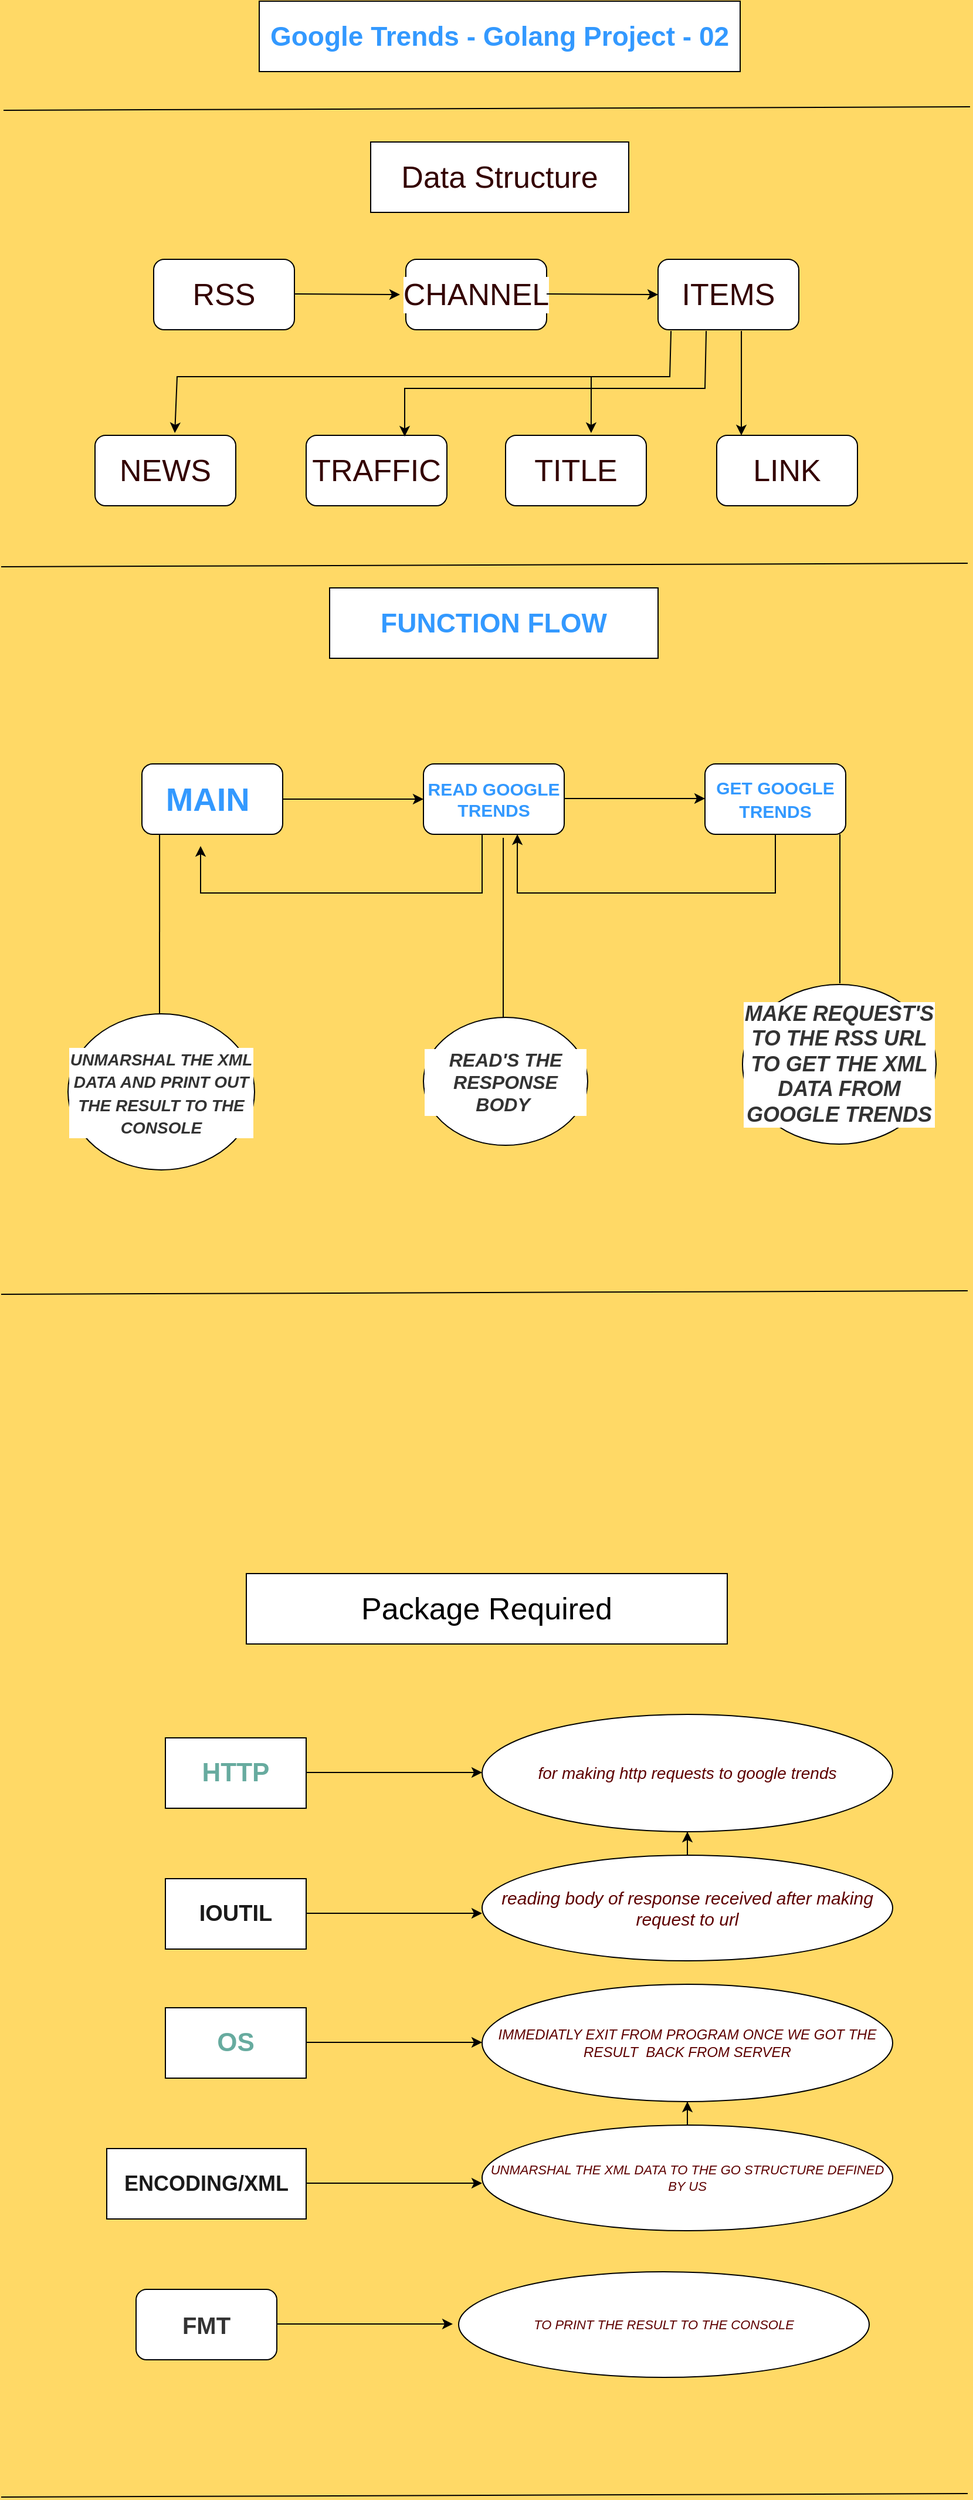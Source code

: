 <mxfile version="20.6.0" type="github">
  <diagram id="YwhH5cgJMBS1x_2eKkD-" name="Page-1">
    <mxGraphModel dx="1354" dy="800" grid="0" gridSize="10" guides="1" tooltips="1" connect="1" arrows="1" fold="1" page="1" pageScale="1" pageWidth="827" pageHeight="1169" background="#FFD966" math="0" shadow="0">
      <root>
        <mxCell id="0" />
        <mxCell id="1" parent="0" />
        <mxCell id="EKfiG-LgsrPjrZU02CHV-1" value="&lt;font style=&quot;font-size: 26px;&quot;&gt;Package Required&lt;/font&gt;" style="rounded=0;whiteSpace=wrap;html=1;labelBackgroundColor=none;" vertex="1" parent="1">
          <mxGeometry x="209" y="1410" width="410" height="60" as="geometry" />
        </mxCell>
        <mxCell id="EKfiG-LgsrPjrZU02CHV-2" value="&lt;b&gt;&lt;font style=&quot;font-size: 23px;&quot;&gt;Google Trends - Golang Project - 02&lt;/font&gt;&lt;/b&gt;" style="rounded=0;whiteSpace=wrap;html=1;fontColor=#3399FF;" vertex="1" parent="1">
          <mxGeometry x="220" y="70" width="410" height="60" as="geometry" />
        </mxCell>
        <mxCell id="EKfiG-LgsrPjrZU02CHV-3" value="&lt;font size=&quot;1&quot; color=&quot;#67ab9f&quot; style=&quot;&quot;&gt;&lt;b style=&quot;font-size: 22px;&quot;&gt;HTTP&lt;/b&gt;&lt;/font&gt;" style="rounded=0;whiteSpace=wrap;html=1;fontSize=11;fontColor=#33FFFF;" vertex="1" parent="1">
          <mxGeometry x="140" y="1550" width="120" height="60" as="geometry" />
        </mxCell>
        <mxCell id="EKfiG-LgsrPjrZU02CHV-4" value="&lt;b&gt;&lt;font style=&quot;font-size: 19px;&quot;&gt;IOUTIL&lt;/font&gt;&lt;/b&gt;" style="rounded=0;whiteSpace=wrap;html=1;fontSize=11;fontColor=#1A1A1A;" vertex="1" parent="1">
          <mxGeometry x="140" y="1670" width="120" height="60" as="geometry" />
        </mxCell>
        <mxCell id="EKfiG-LgsrPjrZU02CHV-5" value="" style="endArrow=classic;html=1;rounded=0;fontSize=11;fontColor=#67AB9F;" edge="1" parent="1">
          <mxGeometry width="50" height="50" relative="1" as="geometry">
            <mxPoint x="260" y="1699.5" as="sourcePoint" />
            <mxPoint x="410" y="1699.5" as="targetPoint" />
          </mxGeometry>
        </mxCell>
        <mxCell id="EKfiG-LgsrPjrZU02CHV-6" value="" style="endArrow=classic;html=1;rounded=0;fontSize=11;fontColor=#67AB9F;" edge="1" parent="1">
          <mxGeometry width="50" height="50" relative="1" as="geometry">
            <mxPoint x="260" y="1579.5" as="sourcePoint" />
            <mxPoint x="410" y="1579.5" as="targetPoint" />
          </mxGeometry>
        </mxCell>
        <mxCell id="EKfiG-LgsrPjrZU02CHV-7" value="&lt;font size=&quot;1&quot; style=&quot;&quot;&gt;&lt;i style=&quot;font-size: 14px;&quot;&gt;for making http requests to google trends&lt;/i&gt;&lt;/font&gt;" style="ellipse;whiteSpace=wrap;html=1;fontSize=11;fontColor=#5E0000;" vertex="1" parent="1">
          <mxGeometry x="410" y="1530" width="350" height="100" as="geometry" />
        </mxCell>
        <mxCell id="EKfiG-LgsrPjrZU02CHV-9" value="" style="edgeStyle=orthogonalEdgeStyle;rounded=0;orthogonalLoop=1;jettySize=auto;html=1;fontSize=11;fontColor=#67AB9F;" edge="1" parent="1" source="EKfiG-LgsrPjrZU02CHV-8" target="EKfiG-LgsrPjrZU02CHV-7">
          <mxGeometry relative="1" as="geometry" />
        </mxCell>
        <mxCell id="EKfiG-LgsrPjrZU02CHV-8" value="&lt;font size=&quot;1&quot; color=&quot;#5e0000&quot; style=&quot;font-weight: normal;&quot;&gt;&lt;i style=&quot;font-size: 15px;&quot;&gt;reading body of response received after making request to url&lt;/i&gt;&lt;/font&gt;" style="ellipse;whiteSpace=wrap;html=1;fontSize=11;fontColor=#67AB9F;fontStyle=1" vertex="1" parent="1">
          <mxGeometry x="410" y="1650" width="350" height="90" as="geometry" />
        </mxCell>
        <mxCell id="EKfiG-LgsrPjrZU02CHV-10" value="Data Structure" style="rounded=0;whiteSpace=wrap;html=1;labelBackgroundColor=#FFFFFF;fontSize=26;fontColor=#330000;" vertex="1" parent="1">
          <mxGeometry x="315" y="190" width="220" height="60" as="geometry" />
        </mxCell>
        <mxCell id="EKfiG-LgsrPjrZU02CHV-11" value="RSS" style="rounded=1;whiteSpace=wrap;html=1;labelBackgroundColor=#FFFFFF;fontSize=26;fontColor=#330000;" vertex="1" parent="1">
          <mxGeometry x="130" y="290" width="120" height="60" as="geometry" />
        </mxCell>
        <mxCell id="EKfiG-LgsrPjrZU02CHV-12" value="ITEMS" style="rounded=1;whiteSpace=wrap;html=1;labelBackgroundColor=#FFFFFF;fontSize=26;fontColor=#330000;" vertex="1" parent="1">
          <mxGeometry x="560" y="290" width="120" height="60" as="geometry" />
        </mxCell>
        <mxCell id="EKfiG-LgsrPjrZU02CHV-13" value="LINK" style="rounded=1;whiteSpace=wrap;html=1;labelBackgroundColor=#FFFFFF;fontSize=26;fontColor=#330000;" vertex="1" parent="1">
          <mxGeometry x="610" y="440" width="120" height="60" as="geometry" />
        </mxCell>
        <mxCell id="EKfiG-LgsrPjrZU02CHV-14" value="TITLE" style="rounded=1;whiteSpace=wrap;html=1;labelBackgroundColor=#FFFFFF;fontSize=26;fontColor=#330000;" vertex="1" parent="1">
          <mxGeometry x="430" y="440" width="120" height="60" as="geometry" />
        </mxCell>
        <mxCell id="EKfiG-LgsrPjrZU02CHV-15" value="TRAFFIC" style="rounded=1;whiteSpace=wrap;html=1;labelBackgroundColor=#FFFFFF;fontSize=26;fontColor=#330000;" vertex="1" parent="1">
          <mxGeometry x="260" y="440" width="120" height="60" as="geometry" />
        </mxCell>
        <mxCell id="EKfiG-LgsrPjrZU02CHV-16" value="NEWS" style="rounded=1;whiteSpace=wrap;html=1;labelBackgroundColor=#FFFFFF;fontSize=26;fontColor=#330000;" vertex="1" parent="1">
          <mxGeometry x="80" y="440" width="120" height="60" as="geometry" />
        </mxCell>
        <mxCell id="EKfiG-LgsrPjrZU02CHV-17" value="CHANNEL" style="rounded=1;whiteSpace=wrap;html=1;labelBackgroundColor=#FFFFFF;fontSize=26;fontColor=#330000;" vertex="1" parent="1">
          <mxGeometry x="345" y="290" width="120" height="60" as="geometry" />
        </mxCell>
        <mxCell id="EKfiG-LgsrPjrZU02CHV-18" value="" style="endArrow=classic;html=1;rounded=0;fontSize=26;fontColor=#0000CC;" edge="1" parent="1">
          <mxGeometry width="50" height="50" relative="1" as="geometry">
            <mxPoint x="250" y="319.5" as="sourcePoint" />
            <mxPoint x="340" y="320" as="targetPoint" />
          </mxGeometry>
        </mxCell>
        <mxCell id="EKfiG-LgsrPjrZU02CHV-19" value="" style="endArrow=classic;html=1;rounded=0;fontSize=26;fontColor=#0000CC;entryX=0;entryY=0.5;entryDx=0;entryDy=0;" edge="1" parent="1" target="EKfiG-LgsrPjrZU02CHV-12">
          <mxGeometry width="50" height="50" relative="1" as="geometry">
            <mxPoint x="465" y="319.5" as="sourcePoint" />
            <mxPoint x="535" y="319.5" as="targetPoint" />
          </mxGeometry>
        </mxCell>
        <mxCell id="EKfiG-LgsrPjrZU02CHV-20" value="" style="endArrow=classic;html=1;rounded=0;fontSize=26;fontColor=#0000CC;exitX=0.092;exitY=1.017;exitDx=0;exitDy=0;entryX=0.608;entryY=-0.033;entryDx=0;entryDy=0;entryPerimeter=0;exitPerimeter=0;" edge="1" parent="1" source="EKfiG-LgsrPjrZU02CHV-12" target="EKfiG-LgsrPjrZU02CHV-14">
          <mxGeometry width="50" height="50" relative="1" as="geometry">
            <mxPoint x="540" y="560" as="sourcePoint" />
            <mxPoint x="540" y="620" as="targetPoint" />
            <Array as="points">
              <mxPoint x="570" y="390" />
              <mxPoint x="503" y="390" />
            </Array>
          </mxGeometry>
        </mxCell>
        <mxCell id="EKfiG-LgsrPjrZU02CHV-21" value="" style="endArrow=classic;html=1;rounded=0;fontSize=26;fontColor=#0000CC;entryX=0.567;entryY=-0.033;entryDx=0;entryDy=0;entryPerimeter=0;" edge="1" parent="1" target="EKfiG-LgsrPjrZU02CHV-16">
          <mxGeometry width="50" height="50" relative="1" as="geometry">
            <mxPoint x="570" y="390" as="sourcePoint" />
            <mxPoint x="450" y="390" as="targetPoint" />
            <Array as="points">
              <mxPoint x="150" y="390" />
            </Array>
          </mxGeometry>
        </mxCell>
        <mxCell id="EKfiG-LgsrPjrZU02CHV-22" value="" style="endArrow=classic;html=1;rounded=0;fontSize=26;fontColor=#0000CC;exitX=0.592;exitY=1.017;exitDx=0;exitDy=0;exitPerimeter=0;entryX=0.175;entryY=0;entryDx=0;entryDy=0;entryPerimeter=0;" edge="1" parent="1" source="EKfiG-LgsrPjrZU02CHV-12" target="EKfiG-LgsrPjrZU02CHV-13">
          <mxGeometry width="50" height="50" relative="1" as="geometry">
            <mxPoint x="560" y="610" as="sourcePoint" />
            <mxPoint x="630" y="610" as="targetPoint" />
          </mxGeometry>
        </mxCell>
        <mxCell id="EKfiG-LgsrPjrZU02CHV-23" value="" style="endArrow=classic;html=1;rounded=0;fontSize=26;fontColor=#0000CC;exitX=0.342;exitY=1.017;exitDx=0;exitDy=0;entryX=0.7;entryY=0.017;entryDx=0;entryDy=0;entryPerimeter=0;exitPerimeter=0;" edge="1" parent="1" source="EKfiG-LgsrPjrZU02CHV-12" target="EKfiG-LgsrPjrZU02CHV-15">
          <mxGeometry width="50" height="50" relative="1" as="geometry">
            <mxPoint x="570" y="620" as="sourcePoint" />
            <mxPoint x="640" y="620" as="targetPoint" />
            <Array as="points">
              <mxPoint x="600" y="400" />
              <mxPoint x="344" y="400" />
            </Array>
          </mxGeometry>
        </mxCell>
        <mxCell id="EKfiG-LgsrPjrZU02CHV-24" value="Untitled Layer" parent="0" />
        <mxCell id="HXWDwWqzL5TyvqcDQ12r-1" value="&lt;font size=&quot;1&quot; color=&quot;#67ab9f&quot; style=&quot;&quot;&gt;&lt;b style=&quot;font-size: 22px;&quot;&gt;OS&lt;/b&gt;&lt;/font&gt;" style="rounded=0;whiteSpace=wrap;html=1;fontSize=11;fontColor=#33FFFF;" vertex="1" parent="EKfiG-LgsrPjrZU02CHV-24">
          <mxGeometry x="140" y="1780" width="120" height="60" as="geometry" />
        </mxCell>
        <mxCell id="HXWDwWqzL5TyvqcDQ12r-2" value="&lt;b&gt;&lt;font style=&quot;font-size: 18px;&quot;&gt;ENCODING/XML&lt;/font&gt;&lt;/b&gt;" style="rounded=0;whiteSpace=wrap;html=1;fontSize=11;fontColor=#1A1A1A;" vertex="1" parent="EKfiG-LgsrPjrZU02CHV-24">
          <mxGeometry x="90" y="1900" width="170" height="60" as="geometry" />
        </mxCell>
        <mxCell id="HXWDwWqzL5TyvqcDQ12r-3" value="" style="endArrow=classic;html=1;rounded=0;fontSize=11;fontColor=#67AB9F;" edge="1" parent="EKfiG-LgsrPjrZU02CHV-24">
          <mxGeometry width="50" height="50" relative="1" as="geometry">
            <mxPoint x="260" y="1929.5" as="sourcePoint" />
            <mxPoint x="410" y="1929.5" as="targetPoint" />
          </mxGeometry>
        </mxCell>
        <mxCell id="HXWDwWqzL5TyvqcDQ12r-4" value="" style="endArrow=classic;html=1;rounded=0;fontSize=11;fontColor=#67AB9F;" edge="1" parent="EKfiG-LgsrPjrZU02CHV-24">
          <mxGeometry width="50" height="50" relative="1" as="geometry">
            <mxPoint x="260" y="1809.5" as="sourcePoint" />
            <mxPoint x="410" y="1809.5" as="targetPoint" />
          </mxGeometry>
        </mxCell>
        <mxCell id="HXWDwWqzL5TyvqcDQ12r-5" value="&lt;font size=&quot;1&quot; style=&quot;&quot;&gt;&lt;i style=&quot;font-size: 12px;&quot;&gt;IMMEDIATLY EXIT FROM PROGRAM ONCE WE GOT THE RESULT&amp;nbsp; BACK FROM SERVER&lt;/i&gt;&lt;/font&gt;" style="ellipse;whiteSpace=wrap;html=1;fontSize=11;fontColor=#5E0000;" vertex="1" parent="EKfiG-LgsrPjrZU02CHV-24">
          <mxGeometry x="410" y="1760" width="350" height="100" as="geometry" />
        </mxCell>
        <mxCell id="HXWDwWqzL5TyvqcDQ12r-6" value="" style="edgeStyle=orthogonalEdgeStyle;rounded=0;orthogonalLoop=1;jettySize=auto;html=1;fontSize=11;fontColor=#67AB9F;" edge="1" parent="EKfiG-LgsrPjrZU02CHV-24" source="HXWDwWqzL5TyvqcDQ12r-7" target="HXWDwWqzL5TyvqcDQ12r-5">
          <mxGeometry relative="1" as="geometry" />
        </mxCell>
        <mxCell id="HXWDwWqzL5TyvqcDQ12r-7" value="&lt;font color=&quot;#5e0000&quot; style=&quot;font-size: 11px; font-weight: normal;&quot;&gt;&lt;i&gt;UNMARSHAL THE XML DATA TO THE GO STRUCTURE DEFINED BY US&lt;/i&gt;&lt;/font&gt;" style="ellipse;whiteSpace=wrap;html=1;fontSize=11;fontColor=#67AB9F;fontStyle=1" vertex="1" parent="EKfiG-LgsrPjrZU02CHV-24">
          <mxGeometry x="410" y="1880" width="350" height="90" as="geometry" />
        </mxCell>
        <mxCell id="Lil8tGPGMu3iYbcTh81K-1" value="&lt;b&gt;&lt;font style=&quot;font-size: 20px;&quot;&gt;FMT&lt;/font&gt;&lt;/b&gt;" style="rounded=1;whiteSpace=wrap;html=1;labelBackgroundColor=#FFFFFF;fontSize=14;fontColor=#333333;" vertex="1" parent="EKfiG-LgsrPjrZU02CHV-24">
          <mxGeometry x="115" y="2020" width="120" height="60" as="geometry" />
        </mxCell>
        <mxCell id="Lil8tGPGMu3iYbcTh81K-2" value="" style="endArrow=classic;html=1;rounded=0;fontSize=11;fontColor=#67AB9F;" edge="1" parent="EKfiG-LgsrPjrZU02CHV-24">
          <mxGeometry width="50" height="50" relative="1" as="geometry">
            <mxPoint x="235" y="2049.5" as="sourcePoint" />
            <mxPoint x="385" y="2049.5" as="targetPoint" />
          </mxGeometry>
        </mxCell>
        <mxCell id="Lil8tGPGMu3iYbcTh81K-3" value="&lt;font color=&quot;#5e0000&quot; style=&quot;font-size: 11px; font-weight: normal;&quot;&gt;&lt;i&gt;TO PRINT THE RESULT TO THE CONSOLE&lt;/i&gt;&lt;/font&gt;" style="ellipse;whiteSpace=wrap;html=1;fontSize=11;fontColor=#67AB9F;fontStyle=1" vertex="1" parent="EKfiG-LgsrPjrZU02CHV-24">
          <mxGeometry x="390" y="2005" width="350" height="90" as="geometry" />
        </mxCell>
        <mxCell id="BrQ8cfIPOH276mBc66rg-1" value="&lt;b&gt;&lt;font style=&quot;font-size: 23px;&quot;&gt;FUNCTION FLOW&lt;/font&gt;&lt;/b&gt;" style="rounded=0;whiteSpace=wrap;html=1;labelBackgroundColor=#FFFFFF;fontSize=16;fontColor=#3399FF;" vertex="1" parent="EKfiG-LgsrPjrZU02CHV-24">
          <mxGeometry x="280" y="570" width="280" height="60" as="geometry" />
        </mxCell>
        <mxCell id="BrQ8cfIPOH276mBc66rg-2" value="&lt;b style=&quot;font-size: 28px;&quot;&gt;MAIN&amp;nbsp;&lt;/b&gt;" style="rounded=1;whiteSpace=wrap;html=1;labelBackgroundColor=#FFFFFF;fontSize=28;fontColor=#3399FF;" vertex="1" parent="EKfiG-LgsrPjrZU02CHV-24">
          <mxGeometry x="120" y="720" width="120" height="60" as="geometry" />
        </mxCell>
        <mxCell id="BrQ8cfIPOH276mBc66rg-3" value="&lt;b&gt;&lt;font style=&quot;font-size: 15px;&quot;&gt;GET GOOGLE TRENDS&lt;/font&gt;&lt;/b&gt;" style="rounded=1;whiteSpace=wrap;html=1;labelBackgroundColor=#FFFFFF;fontSize=16;fontColor=#3399FF;" vertex="1" parent="EKfiG-LgsrPjrZU02CHV-24">
          <mxGeometry x="600" y="720" width="120" height="60" as="geometry" />
        </mxCell>
        <mxCell id="BrQ8cfIPOH276mBc66rg-4" value="&lt;b style=&quot;font-size: 15px;&quot;&gt;READ GOOGLE TRENDS&lt;/b&gt;" style="rounded=1;whiteSpace=wrap;html=1;labelBackgroundColor=#FFFFFF;fontSize=15;fontColor=#3399FF;" vertex="1" parent="EKfiG-LgsrPjrZU02CHV-24">
          <mxGeometry x="360" y="720" width="120" height="60" as="geometry" />
        </mxCell>
        <mxCell id="BrQ8cfIPOH276mBc66rg-5" value="" style="endArrow=classic;html=1;rounded=0;fontSize=16;fontColor=#3399FF;exitX=1;exitY=0.5;exitDx=0;exitDy=0;entryX=0;entryY=0.5;entryDx=0;entryDy=0;" edge="1" parent="EKfiG-LgsrPjrZU02CHV-24" source="BrQ8cfIPOH276mBc66rg-2" target="BrQ8cfIPOH276mBc66rg-4">
          <mxGeometry width="50" height="50" relative="1" as="geometry">
            <mxPoint x="410" y="810" as="sourcePoint" />
            <mxPoint x="460" y="760" as="targetPoint" />
          </mxGeometry>
        </mxCell>
        <mxCell id="BrQ8cfIPOH276mBc66rg-6" value="" style="endArrow=classic;html=1;rounded=0;fontSize=16;fontColor=#3399FF;exitX=1;exitY=0.5;exitDx=0;exitDy=0;entryX=0;entryY=0.5;entryDx=0;entryDy=0;" edge="1" parent="EKfiG-LgsrPjrZU02CHV-24">
          <mxGeometry width="50" height="50" relative="1" as="geometry">
            <mxPoint x="480" y="749.5" as="sourcePoint" />
            <mxPoint x="600" y="749.5" as="targetPoint" />
          </mxGeometry>
        </mxCell>
        <mxCell id="BrQ8cfIPOH276mBc66rg-7" value="" style="endArrow=classic;html=1;rounded=0;fontSize=16;fontColor=#3399FF;exitX=0.5;exitY=1;exitDx=0;exitDy=0;entryX=0.667;entryY=1;entryDx=0;entryDy=0;entryPerimeter=0;" edge="1" parent="EKfiG-LgsrPjrZU02CHV-24" source="BrQ8cfIPOH276mBc66rg-3" target="BrQ8cfIPOH276mBc66rg-4">
          <mxGeometry width="50" height="50" relative="1" as="geometry">
            <mxPoint x="540" y="850" as="sourcePoint" />
            <mxPoint x="420" y="800" as="targetPoint" />
            <Array as="points">
              <mxPoint x="660" y="830" />
              <mxPoint x="610" y="830" />
              <mxPoint x="570" y="830" />
              <mxPoint x="440" y="830" />
            </Array>
          </mxGeometry>
        </mxCell>
        <mxCell id="BrQ8cfIPOH276mBc66rg-8" value="" style="endArrow=classic;html=1;rounded=0;fontSize=16;fontColor=#3399FF;exitX=0.5;exitY=1;exitDx=0;exitDy=0;" edge="1" parent="EKfiG-LgsrPjrZU02CHV-24">
          <mxGeometry width="50" height="50" relative="1" as="geometry">
            <mxPoint x="410" y="780" as="sourcePoint" />
            <mxPoint x="170" y="790" as="targetPoint" />
            <Array as="points">
              <mxPoint x="410" y="830" />
              <mxPoint x="170" y="830" />
            </Array>
          </mxGeometry>
        </mxCell>
        <mxCell id="BrQ8cfIPOH276mBc66rg-12" value="&lt;i&gt;&lt;b&gt;&lt;font color=&quot;#333333&quot;&gt;READ&#39;S THE RESPONSE BODY&amp;nbsp;&lt;/font&gt;&lt;/b&gt;&lt;/i&gt;" style="ellipse;whiteSpace=wrap;html=1;labelBackgroundColor=#FFFFFF;fontSize=16;fontColor=#3399FF;" vertex="1" parent="EKfiG-LgsrPjrZU02CHV-24">
          <mxGeometry x="360" y="936" width="140" height="109" as="geometry" />
        </mxCell>
        <mxCell id="BrQ8cfIPOH276mBc66rg-13" value="&lt;font size=&quot;1&quot; color=&quot;#333333&quot;&gt;&lt;b&gt;&lt;i style=&quot;font-size: 14px;&quot;&gt;UNMARSHAL THE XML DATA AND PRINT OUT THE RESULT TO THE CONSOLE&lt;/i&gt;&lt;/b&gt;&lt;/font&gt;" style="ellipse;whiteSpace=wrap;html=1;labelBackgroundColor=#FFFFFF;fontSize=16;fontColor=#3399FF;" vertex="1" parent="EKfiG-LgsrPjrZU02CHV-24">
          <mxGeometry x="57" y="933" width="159" height="133" as="geometry" />
        </mxCell>
        <mxCell id="BrQ8cfIPOH276mBc66rg-14" value="&lt;b&gt;&lt;i&gt;&lt;font style=&quot;font-size: 18px;&quot;&gt;MAKE REQUEST&#39;S TO THE RSS URL TO GET THE XML DATA FROM GOOGLE TRENDS&lt;/font&gt;&lt;/i&gt;&lt;/b&gt;" style="ellipse;whiteSpace=wrap;html=1;labelBackgroundColor=#FFFFFF;fontSize=16;fontColor=#333333;" vertex="1" parent="EKfiG-LgsrPjrZU02CHV-24">
          <mxGeometry x="632" y="908" width="165" height="136" as="geometry" />
        </mxCell>
        <mxCell id="SrYrqxPuh2_9yum0sNCQ-2" value="" style="endArrow=none;html=1;rounded=0;fontSize=28;fontColor=#333333;entryX=0.567;entryY=1.05;entryDx=0;entryDy=0;entryPerimeter=0;" edge="1" parent="EKfiG-LgsrPjrZU02CHV-24" target="BrQ8cfIPOH276mBc66rg-4">
          <mxGeometry width="50" height="50" relative="1" as="geometry">
            <mxPoint x="428" y="936" as="sourcePoint" />
            <mxPoint x="531" y="945" as="targetPoint" />
          </mxGeometry>
        </mxCell>
        <mxCell id="SrYrqxPuh2_9yum0sNCQ-3" style="edgeStyle=orthogonalEdgeStyle;rounded=0;orthogonalLoop=1;jettySize=auto;html=1;exitX=0.5;exitY=1;exitDx=0;exitDy=0;fontSize=28;fontColor=#333333;" edge="1" parent="EKfiG-LgsrPjrZU02CHV-24" source="BrQ8cfIPOH276mBc66rg-12" target="BrQ8cfIPOH276mBc66rg-12">
          <mxGeometry relative="1" as="geometry" />
        </mxCell>
        <mxCell id="SrYrqxPuh2_9yum0sNCQ-4" value="" style="endArrow=none;html=1;rounded=0;fontSize=28;fontColor=#333333;entryX=0.567;entryY=1.05;entryDx=0;entryDy=0;entryPerimeter=0;" edge="1" parent="EKfiG-LgsrPjrZU02CHV-24">
          <mxGeometry width="50" height="50" relative="1" as="geometry">
            <mxPoint x="135" y="933" as="sourcePoint" />
            <mxPoint x="135.04" y="780" as="targetPoint" />
          </mxGeometry>
        </mxCell>
        <mxCell id="SrYrqxPuh2_9yum0sNCQ-5" value="" style="endArrow=none;html=1;rounded=0;fontSize=28;fontColor=#333333;entryX=0.567;entryY=1.05;entryDx=0;entryDy=0;entryPerimeter=0;" edge="1" parent="EKfiG-LgsrPjrZU02CHV-24">
          <mxGeometry width="50" height="50" relative="1" as="geometry">
            <mxPoint x="715" y="907" as="sourcePoint" />
            <mxPoint x="715.04" y="780" as="targetPoint" />
            <Array as="points">
              <mxPoint x="715" y="862" />
            </Array>
          </mxGeometry>
        </mxCell>
        <mxCell id="SrYrqxPuh2_9yum0sNCQ-6" value="" style="endArrow=none;html=1;rounded=0;fontSize=28;fontColor=#333333;" edge="1" parent="EKfiG-LgsrPjrZU02CHV-24">
          <mxGeometry width="50" height="50" relative="1" as="geometry">
            <mxPoint y="552" as="sourcePoint" />
            <mxPoint x="824" y="549" as="targetPoint" />
          </mxGeometry>
        </mxCell>
        <mxCell id="SrYrqxPuh2_9yum0sNCQ-7" value="" style="endArrow=none;html=1;rounded=0;fontSize=28;fontColor=#333333;" edge="1" parent="EKfiG-LgsrPjrZU02CHV-24">
          <mxGeometry width="50" height="50" relative="1" as="geometry">
            <mxPoint y="1172" as="sourcePoint" />
            <mxPoint x="824" y="1169" as="targetPoint" />
          </mxGeometry>
        </mxCell>
        <mxCell id="SrYrqxPuh2_9yum0sNCQ-8" value="" style="endArrow=none;html=1;rounded=0;fontSize=28;fontColor=#333333;" edge="1" parent="EKfiG-LgsrPjrZU02CHV-24">
          <mxGeometry width="50" height="50" relative="1" as="geometry">
            <mxPoint y="2197" as="sourcePoint" />
            <mxPoint x="824" y="2194" as="targetPoint" />
          </mxGeometry>
        </mxCell>
        <mxCell id="SrYrqxPuh2_9yum0sNCQ-9" value="" style="endArrow=none;html=1;rounded=0;fontSize=28;fontColor=#333333;" edge="1" parent="EKfiG-LgsrPjrZU02CHV-24">
          <mxGeometry width="50" height="50" relative="1" as="geometry">
            <mxPoint x="2" y="163" as="sourcePoint" />
            <mxPoint x="826" y="160" as="targetPoint" />
          </mxGeometry>
        </mxCell>
      </root>
    </mxGraphModel>
  </diagram>
</mxfile>
